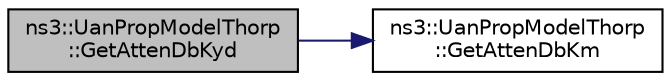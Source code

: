 digraph "ns3::UanPropModelThorp::GetAttenDbKyd"
{
  edge [fontname="Helvetica",fontsize="10",labelfontname="Helvetica",labelfontsize="10"];
  node [fontname="Helvetica",fontsize="10",shape=record];
  rankdir="LR";
  Node1 [label="ns3::UanPropModelThorp\l::GetAttenDbKyd",height=0.2,width=0.4,color="black", fillcolor="grey75", style="filled", fontcolor="black"];
  Node1 -> Node2 [color="midnightblue",fontsize="10",style="solid"];
  Node2 [label="ns3::UanPropModelThorp\l::GetAttenDbKm",height=0.2,width=0.4,color="black", fillcolor="white", style="filled",URL="$dd/d8e/classns3_1_1UanPropModelThorp.html#a6a8658a67333d766c3e7d27005e308af"];
}

